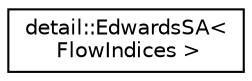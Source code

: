 digraph "Graphical Class Hierarchy"
{
 // LATEX_PDF_SIZE
  edge [fontname="Helvetica",fontsize="10",labelfontname="Helvetica",labelfontsize="10"];
  node [fontname="Helvetica",fontsize="10",shape=record];
  rankdir="LR";
  Node0 [label="detail::EdwardsSA\<\l FlowIndices \>",height=0.2,width=0.4,color="black", fillcolor="white", style="filled",URL="$structdetail_1_1EdwardsSA.html",tooltip=" "];
}
